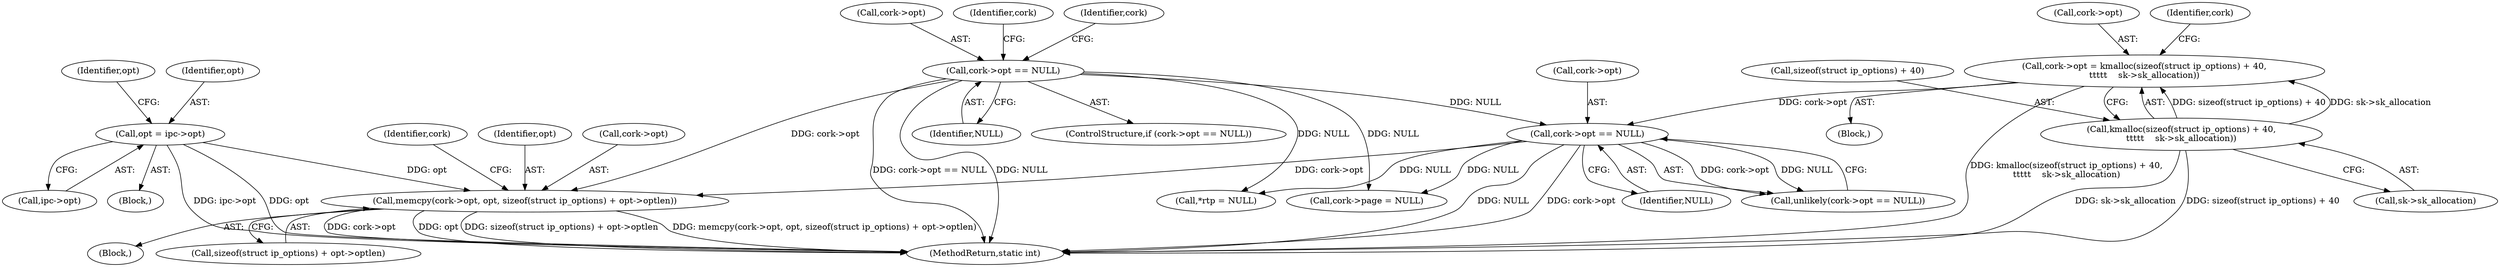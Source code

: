 digraph "1_linux_f6d8bd051c391c1c0458a30b2a7abcd939329259_24@API" {
"1000152" [label="(Call,memcpy(cork->opt, opt, sizeof(struct ip_options) + opt->optlen))"];
"1000124" [label="(Call,cork->opt == NULL)"];
"1000144" [label="(Call,cork->opt == NULL)"];
"1000130" [label="(Call,cork->opt = kmalloc(sizeof(struct ip_options) + 40,\n\t\t\t\t\t    sk->sk_allocation))"];
"1000134" [label="(Call,kmalloc(sizeof(struct ip_options) + 40,\n\t\t\t\t\t    sk->sk_allocation))"];
"1000115" [label="(Call,opt = ipc->opt)"];
"1000128" [label="(Identifier,NULL)"];
"1000146" [label="(Identifier,cork)"];
"1000154" [label="(Identifier,cork)"];
"1000139" [label="(Call,sk->sk_allocation)"];
"1000115" [label="(Call,opt = ipc->opt)"];
"1000186" [label="(Call,*rtp = NULL)"];
"1000116" [label="(Identifier,opt)"];
"1000245" [label="(MethodReturn,static int)"];
"1000233" [label="(Call,cork->page = NULL)"];
"1000156" [label="(Identifier,opt)"];
"1000145" [label="(Call,cork->opt)"];
"1000135" [label="(Call,sizeof(struct ip_options) + 40)"];
"1000121" [label="(Identifier,opt)"];
"1000123" [label="(ControlStructure,if (cork->opt == NULL))"];
"1000122" [label="(Block,)"];
"1000157" [label="(Call,sizeof(struct ip_options) + opt->optlen)"];
"1000131" [label="(Call,cork->opt)"];
"1000148" [label="(Identifier,NULL)"];
"1000117" [label="(Call,ipc->opt)"];
"1000129" [label="(Block,)"];
"1000152" [label="(Call,memcpy(cork->opt, opt, sizeof(struct ip_options) + opt->optlen))"];
"1000153" [label="(Call,cork->opt)"];
"1000130" [label="(Call,cork->opt = kmalloc(sizeof(struct ip_options) + 40,\n\t\t\t\t\t    sk->sk_allocation))"];
"1000143" [label="(Call,unlikely(cork->opt == NULL))"];
"1000107" [label="(Block,)"];
"1000132" [label="(Identifier,cork)"];
"1000124" [label="(Call,cork->opt == NULL)"];
"1000165" [label="(Identifier,cork)"];
"1000125" [label="(Call,cork->opt)"];
"1000134" [label="(Call,kmalloc(sizeof(struct ip_options) + 40,\n\t\t\t\t\t    sk->sk_allocation))"];
"1000144" [label="(Call,cork->opt == NULL)"];
"1000152" -> "1000122"  [label="AST: "];
"1000152" -> "1000157"  [label="CFG: "];
"1000153" -> "1000152"  [label="AST: "];
"1000156" -> "1000152"  [label="AST: "];
"1000157" -> "1000152"  [label="AST: "];
"1000165" -> "1000152"  [label="CFG: "];
"1000152" -> "1000245"  [label="DDG: sizeof(struct ip_options) + opt->optlen"];
"1000152" -> "1000245"  [label="DDG: memcpy(cork->opt, opt, sizeof(struct ip_options) + opt->optlen)"];
"1000152" -> "1000245"  [label="DDG: cork->opt"];
"1000152" -> "1000245"  [label="DDG: opt"];
"1000124" -> "1000152"  [label="DDG: cork->opt"];
"1000144" -> "1000152"  [label="DDG: cork->opt"];
"1000115" -> "1000152"  [label="DDG: opt"];
"1000124" -> "1000123"  [label="AST: "];
"1000124" -> "1000128"  [label="CFG: "];
"1000125" -> "1000124"  [label="AST: "];
"1000128" -> "1000124"  [label="AST: "];
"1000132" -> "1000124"  [label="CFG: "];
"1000154" -> "1000124"  [label="CFG: "];
"1000124" -> "1000245"  [label="DDG: cork->opt == NULL"];
"1000124" -> "1000245"  [label="DDG: NULL"];
"1000124" -> "1000144"  [label="DDG: NULL"];
"1000124" -> "1000186"  [label="DDG: NULL"];
"1000124" -> "1000233"  [label="DDG: NULL"];
"1000144" -> "1000143"  [label="AST: "];
"1000144" -> "1000148"  [label="CFG: "];
"1000145" -> "1000144"  [label="AST: "];
"1000148" -> "1000144"  [label="AST: "];
"1000143" -> "1000144"  [label="CFG: "];
"1000144" -> "1000245"  [label="DDG: NULL"];
"1000144" -> "1000245"  [label="DDG: cork->opt"];
"1000144" -> "1000143"  [label="DDG: cork->opt"];
"1000144" -> "1000143"  [label="DDG: NULL"];
"1000130" -> "1000144"  [label="DDG: cork->opt"];
"1000144" -> "1000186"  [label="DDG: NULL"];
"1000144" -> "1000233"  [label="DDG: NULL"];
"1000130" -> "1000129"  [label="AST: "];
"1000130" -> "1000134"  [label="CFG: "];
"1000131" -> "1000130"  [label="AST: "];
"1000134" -> "1000130"  [label="AST: "];
"1000146" -> "1000130"  [label="CFG: "];
"1000130" -> "1000245"  [label="DDG: kmalloc(sizeof(struct ip_options) + 40,\n\t\t\t\t\t    sk->sk_allocation)"];
"1000134" -> "1000130"  [label="DDG: sizeof(struct ip_options) + 40"];
"1000134" -> "1000130"  [label="DDG: sk->sk_allocation"];
"1000134" -> "1000139"  [label="CFG: "];
"1000135" -> "1000134"  [label="AST: "];
"1000139" -> "1000134"  [label="AST: "];
"1000134" -> "1000245"  [label="DDG: sk->sk_allocation"];
"1000134" -> "1000245"  [label="DDG: sizeof(struct ip_options) + 40"];
"1000115" -> "1000107"  [label="AST: "];
"1000115" -> "1000117"  [label="CFG: "];
"1000116" -> "1000115"  [label="AST: "];
"1000117" -> "1000115"  [label="AST: "];
"1000121" -> "1000115"  [label="CFG: "];
"1000115" -> "1000245"  [label="DDG: ipc->opt"];
"1000115" -> "1000245"  [label="DDG: opt"];
}
